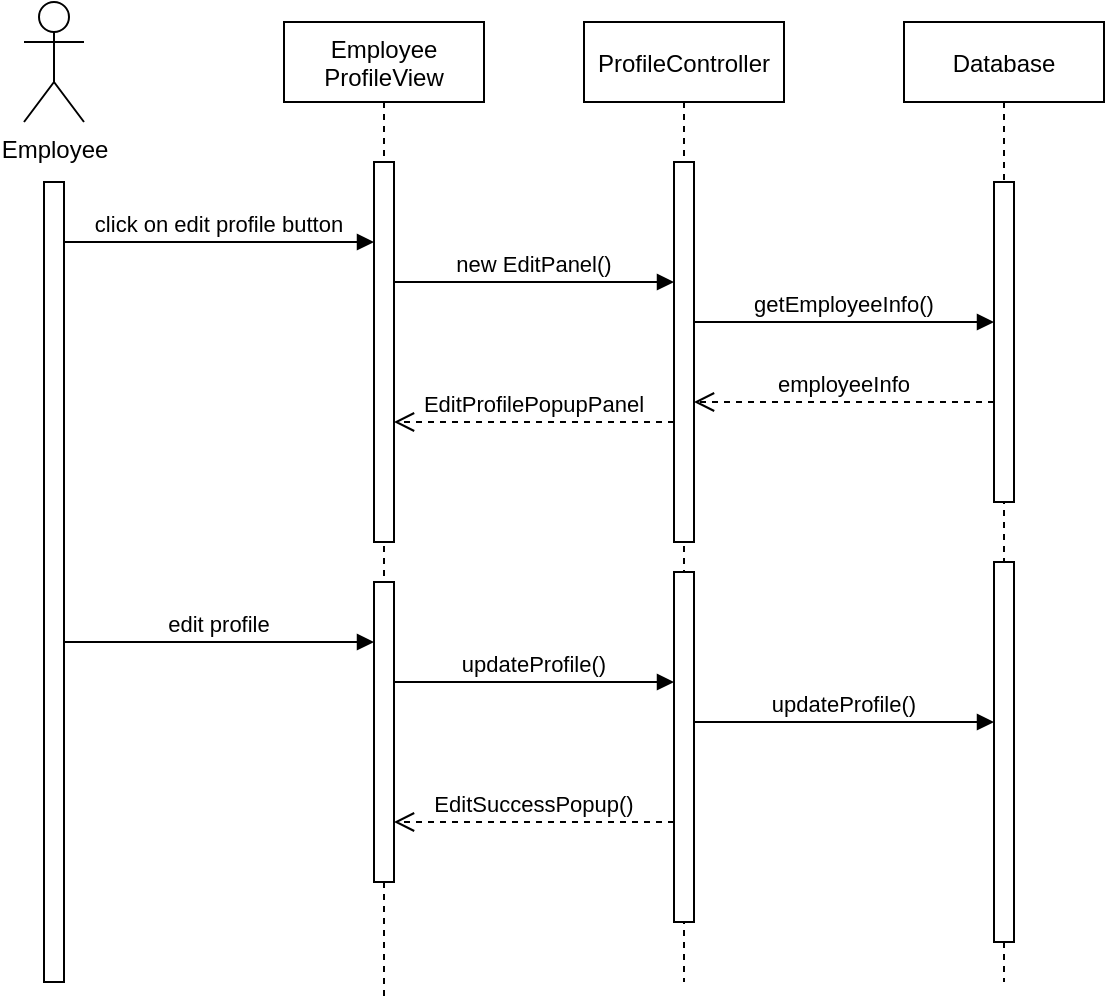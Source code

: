 <mxfile version="14.1.8" type="github">
  <diagram id="ElF4qJolztQHoGr6_O3O" name="Page-1">
    <mxGraphModel dx="1108" dy="451" grid="1" gridSize="10" guides="1" tooltips="1" connect="1" arrows="1" fold="1" page="1" pageScale="1" pageWidth="850" pageHeight="1100" math="0" shadow="0">
      <root>
        <mxCell id="0" />
        <mxCell id="1" parent="0" />
        <mxCell id="qDDd-fXYaBLIhmUHrQQN-1" value="Employee&#xa;ProfileView" style="shape=umlLifeline;perimeter=lifelinePerimeter;container=1;collapsible=0;recursiveResize=0;rounded=0;shadow=0;strokeWidth=1;" parent="1" vertex="1">
          <mxGeometry x="150" y="110" width="100" height="490" as="geometry" />
        </mxCell>
        <mxCell id="qDDd-fXYaBLIhmUHrQQN-2" value="" style="points=[];perimeter=orthogonalPerimeter;rounded=0;shadow=0;strokeWidth=1;" parent="qDDd-fXYaBLIhmUHrQQN-1" vertex="1">
          <mxGeometry x="45" y="70" width="10" height="190" as="geometry" />
        </mxCell>
        <mxCell id="qDDd-fXYaBLIhmUHrQQN-19" value="" style="points=[];perimeter=orthogonalPerimeter;rounded=0;shadow=0;strokeWidth=1;" parent="qDDd-fXYaBLIhmUHrQQN-1" vertex="1">
          <mxGeometry x="45" y="280" width="10" height="150" as="geometry" />
        </mxCell>
        <mxCell id="qDDd-fXYaBLIhmUHrQQN-3" value="ProfileController" style="shape=umlLifeline;perimeter=lifelinePerimeter;container=1;collapsible=0;recursiveResize=0;rounded=0;shadow=0;strokeWidth=1;" parent="1" vertex="1">
          <mxGeometry x="300" y="110" width="100" height="480" as="geometry" />
        </mxCell>
        <mxCell id="qDDd-fXYaBLIhmUHrQQN-4" value="" style="points=[];perimeter=orthogonalPerimeter;rounded=0;shadow=0;strokeWidth=1;" parent="qDDd-fXYaBLIhmUHrQQN-3" vertex="1">
          <mxGeometry x="45" y="70" width="10" height="190" as="geometry" />
        </mxCell>
        <mxCell id="qDDd-fXYaBLIhmUHrQQN-21" value="" style="points=[];perimeter=orthogonalPerimeter;rounded=0;shadow=0;strokeWidth=1;" parent="qDDd-fXYaBLIhmUHrQQN-3" vertex="1">
          <mxGeometry x="45" y="275" width="10" height="175" as="geometry" />
        </mxCell>
        <mxCell id="qDDd-fXYaBLIhmUHrQQN-5" value="Employee" style="shape=umlActor;verticalLabelPosition=bottom;verticalAlign=top;html=1;outlineConnect=0;" parent="1" vertex="1">
          <mxGeometry x="20" y="100" width="30" height="60" as="geometry" />
        </mxCell>
        <mxCell id="qDDd-fXYaBLIhmUHrQQN-6" value="Database" style="shape=umlLifeline;perimeter=lifelinePerimeter;container=1;collapsible=0;recursiveResize=0;rounded=0;shadow=0;strokeWidth=1;" parent="1" vertex="1">
          <mxGeometry x="460" y="110" width="100" height="480" as="geometry" />
        </mxCell>
        <mxCell id="qDDd-fXYaBLIhmUHrQQN-7" value="" style="points=[];perimeter=orthogonalPerimeter;rounded=0;shadow=0;strokeWidth=1;" parent="qDDd-fXYaBLIhmUHrQQN-6" vertex="1">
          <mxGeometry x="45" y="80" width="10" height="160" as="geometry" />
        </mxCell>
        <mxCell id="qDDd-fXYaBLIhmUHrQQN-8" value="click on edit profile button" style="verticalAlign=bottom;endArrow=block;shadow=0;strokeWidth=1;" parent="1" source="qDDd-fXYaBLIhmUHrQQN-9" target="qDDd-fXYaBLIhmUHrQQN-2" edge="1">
          <mxGeometry relative="1" as="geometry">
            <mxPoint x="175" y="560" as="sourcePoint" />
            <mxPoint x="200" y="220" as="targetPoint" />
            <Array as="points">
              <mxPoint x="90" y="220" />
            </Array>
          </mxGeometry>
        </mxCell>
        <mxCell id="qDDd-fXYaBLIhmUHrQQN-9" value="" style="points=[];perimeter=orthogonalPerimeter;rounded=0;shadow=0;strokeWidth=1;" parent="1" vertex="1">
          <mxGeometry x="30" y="190" width="10" height="400" as="geometry" />
        </mxCell>
        <mxCell id="qDDd-fXYaBLIhmUHrQQN-10" value="new EditPanel()" style="verticalAlign=bottom;endArrow=block;shadow=0;strokeWidth=1;" parent="1" source="qDDd-fXYaBLIhmUHrQQN-2" target="qDDd-fXYaBLIhmUHrQQN-4" edge="1">
          <mxGeometry relative="1" as="geometry">
            <mxPoint x="175" y="560" as="sourcePoint" />
            <mxPoint x="300" y="490" as="targetPoint" />
            <Array as="points">
              <mxPoint x="300" y="240" />
            </Array>
          </mxGeometry>
        </mxCell>
        <mxCell id="qDDd-fXYaBLIhmUHrQQN-11" value="getEmployeeInfo()" style="verticalAlign=bottom;endArrow=block;shadow=0;strokeWidth=1;" parent="1" source="qDDd-fXYaBLIhmUHrQQN-4" target="qDDd-fXYaBLIhmUHrQQN-7" edge="1">
          <mxGeometry relative="1" as="geometry">
            <mxPoint x="355" y="280" as="sourcePoint" />
            <mxPoint x="495" y="280" as="targetPoint" />
            <Array as="points">
              <mxPoint x="440" y="260" />
            </Array>
          </mxGeometry>
        </mxCell>
        <mxCell id="qDDd-fXYaBLIhmUHrQQN-12" value="employeeInfo" style="verticalAlign=bottom;endArrow=open;dashed=1;endSize=8;shadow=0;strokeWidth=1;" parent="1" source="qDDd-fXYaBLIhmUHrQQN-7" target="qDDd-fXYaBLIhmUHrQQN-4" edge="1">
          <mxGeometry relative="1" as="geometry">
            <mxPoint x="330" y="560" as="targetPoint" />
            <mxPoint x="420" y="580" as="sourcePoint" />
            <Array as="points">
              <mxPoint x="410" y="300" />
            </Array>
          </mxGeometry>
        </mxCell>
        <mxCell id="qDDd-fXYaBLIhmUHrQQN-13" value="EditProfilePopupPanel" style="verticalAlign=bottom;endArrow=open;dashed=1;endSize=8;shadow=0;strokeWidth=1;" parent="1" source="qDDd-fXYaBLIhmUHrQQN-4" target="qDDd-fXYaBLIhmUHrQQN-2" edge="1">
          <mxGeometry relative="1" as="geometry">
            <mxPoint x="200" y="310" as="targetPoint" />
            <mxPoint x="350" y="310" as="sourcePoint" />
            <Array as="points">
              <mxPoint x="255" y="310" />
            </Array>
          </mxGeometry>
        </mxCell>
        <mxCell id="qDDd-fXYaBLIhmUHrQQN-14" value="edit profile" style="verticalAlign=bottom;endArrow=block;shadow=0;strokeWidth=1;" parent="1" edge="1">
          <mxGeometry relative="1" as="geometry">
            <mxPoint x="40" y="420" as="sourcePoint" />
            <mxPoint x="195" y="420" as="targetPoint" />
            <Array as="points">
              <mxPoint x="90" y="420" />
            </Array>
          </mxGeometry>
        </mxCell>
        <mxCell id="qDDd-fXYaBLIhmUHrQQN-22" value="" style="points=[];perimeter=orthogonalPerimeter;rounded=0;shadow=0;strokeWidth=1;" parent="1" vertex="1">
          <mxGeometry x="505" y="380" width="10" height="190" as="geometry" />
        </mxCell>
        <mxCell id="qDDd-fXYaBLIhmUHrQQN-24" value="updateProfile()" style="verticalAlign=bottom;endArrow=block;shadow=0;strokeWidth=1;" parent="1" source="qDDd-fXYaBLIhmUHrQQN-19" target="qDDd-fXYaBLIhmUHrQQN-21" edge="1">
          <mxGeometry relative="1" as="geometry">
            <mxPoint x="210" y="460" as="sourcePoint" />
            <mxPoint x="350" y="460" as="targetPoint" />
            <Array as="points">
              <mxPoint x="305" y="440" />
            </Array>
          </mxGeometry>
        </mxCell>
        <mxCell id="qDDd-fXYaBLIhmUHrQQN-25" value="updateProfile()" style="verticalAlign=bottom;endArrow=block;shadow=0;strokeWidth=1;" parent="1" source="qDDd-fXYaBLIhmUHrQQN-21" target="qDDd-fXYaBLIhmUHrQQN-22" edge="1">
          <mxGeometry relative="1" as="geometry">
            <mxPoint x="355" y="450" as="sourcePoint" />
            <mxPoint x="495" y="450" as="targetPoint" />
            <Array as="points">
              <mxPoint x="455" y="460" />
            </Array>
          </mxGeometry>
        </mxCell>
        <mxCell id="qDDd-fXYaBLIhmUHrQQN-26" value="EditSuccessPopup()" style="verticalAlign=bottom;endArrow=open;dashed=1;endSize=8;shadow=0;strokeWidth=1;exitX=0;exitY=0.714;exitDx=0;exitDy=0;exitPerimeter=0;" parent="1" source="qDDd-fXYaBLIhmUHrQQN-21" target="qDDd-fXYaBLIhmUHrQQN-19" edge="1">
          <mxGeometry relative="1" as="geometry">
            <mxPoint x="210" y="510" as="targetPoint" />
            <mxPoint x="340" y="510" as="sourcePoint" />
            <Array as="points">
              <mxPoint x="260" y="510" />
            </Array>
          </mxGeometry>
        </mxCell>
      </root>
    </mxGraphModel>
  </diagram>
</mxfile>
